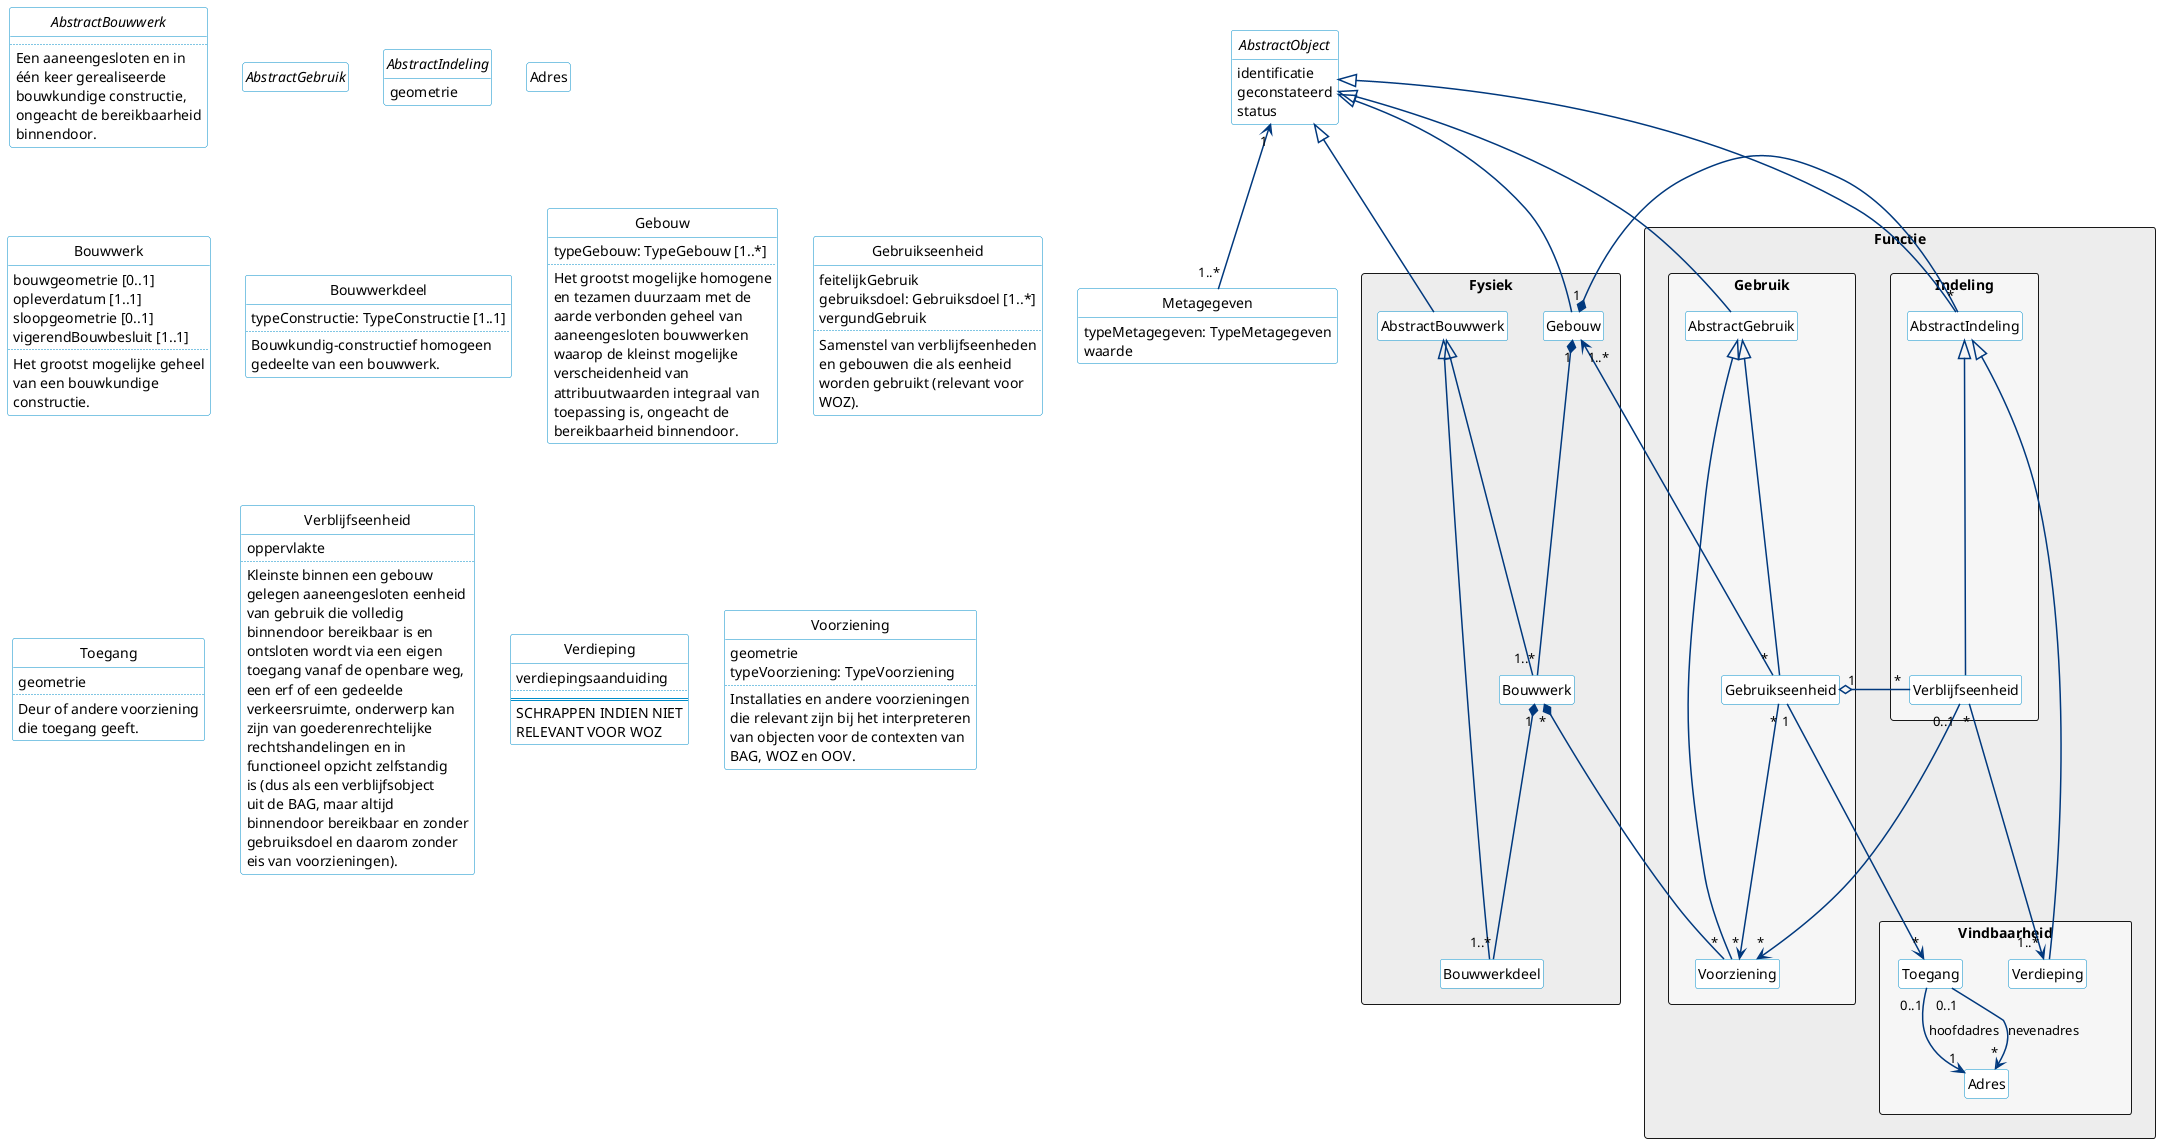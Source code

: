 @startuml

' skinparam linetype ortho
' skinparam linetype polyline

skinparam class {
    BackgroundColor #ffffff
    BorderColor #008dc9
    ArrowColor #00387d
    ArrowThickness 1.5
}

hide empty members

hide circle

hide stereotype

' hide AbstractObject

' hide AbstractBouwwerk

package "Fysiek" <<rectangle>> #ededed {
    AbstractBouwwerk <|-- Bouwwerk
    AbstractBouwwerk <|-- Bouwwerkdeel
    Gebouw "1" *-- "1..*" Bouwwerk
}

package "Functie" <<rectangle>> #ededed {
    package "Gebruik" <<rectangle>> #f6f6f6 {
        AbstractGebruik <|-- Gebruikseenheid
        AbstractGebruik <|-- Voorziening
        Gebruikseenheid "*" --> "*" Voorziening
    }
    package "Indeling" <<rectangle>> #f6f6f6 {
        AbstractIndeling <|-- Verblijfseenheid
    }
    package "Vindbaarheid" <<rectangle>> #f6f6f6 {
        class Adres {
        }
        class Toegang {
        }
        class Verdieping {
        }
    }
}

' package "Representatie" <<rectangle>> #ededed {
'     class AbstractRepresentatie {
'     }
'     class GebouwRepresentatie {
'     }
'     class GebruikseenheidRepresentatie {
'     }
' '     class VerblijfseenheidRepresentatie {
' '     }
' }

together {
    class AbstractObject
    class Metagegeven
}

' together {
'     class AbstractBouwwerk
'     class Bouwwerk
'     class Bouwwerkdeel
' }
'
' together {
'     class Gebruikseenheid
'     class Verblijfseenheid
' }
'
' together {
'     class Verblijfseenheid
'     class Verdieping
' }

AbstractObject <|-- AbstractBouwwerk
AbstractObject <|-- AbstractIndeling
AbstractObject <|-- Gebouw
AbstractObject <|-- AbstractGebruik
AbstractObject "1" <-- "1..*" Metagegeven
Bouwwerk "1" *-- "1..*" Bouwwerkdeel
Gebruikseenheid "*" --> "1..*" Gebouw
Gebruikseenheid "1" o-- "*" Verblijfseenheid
Bouwwerk "*" *-- "*" Voorziening
Verblijfseenheid "0..1" --> "*" Voorziening
Verblijfseenheid "*" --> "1..*" Verdieping
AbstractIndeling <|-- Verdieping
Gebouw "1" *-- "*" AbstractIndeling
Gebruikseenheid "1" --> "*" Toegang
Toegang "0..1" --> "1" Adres : hoofdadres
Toegang "0..1" --> "*" Adres : nevenadres
' Gebouw "1" <|-- "1..*" GebouwRepresentatie
' AbstractRepresentatie <|-- GebouwRepresentatie
' Gebruikseenheid "1" <|-- "1..*" GebruikseenheidRepresentatie
' AbstractRepresentatie <|-- GebruikseenheidRepresentatie
' ' Verblijfseenheid "1" <|-- "1..*" VerblijfseenheidRepresentatie
' ' AbstractRepresentatie <|-- VerblijfseenheidRepresentatie

abstract class AbstractBouwwerk << Objecttype >> {
..
    Een aaneengesloten en in
    één keer gerealiseerde
    bouwkundige constructie,
    ongeacht de bereikbaarheid
    binnendoor.
}

abstract class AbstractGebruik << Objecttype >> {
}

abstract class AbstractObject << Objecttype >> {
    identificatie
    geconstateerd
    status
}

abstract class AbstractIndeling << Objecttype >> {
    geometrie
}

class Adres << Objecttype >> {
}

class Bouwwerk << Objecttype >> {
    bouwgeometrie [0..1]
    opleverdatum [1..1]
    sloopgeometrie [0..1]
    vigerendBouwbesluit [1..1]
    ..
    Het grootst mogelijke geheel
    van een bouwkundige
    constructie.
}

class Bouwwerkdeel << Objecttype >> {
    typeConstructie: TypeConstructie [1..1]
    ..
    Bouwkundig-constructief homogeen
    gedeelte van een bouwwerk.
}

class Gebouw << Objecttype >> {
    typeGebouw: TypeGebouw [1..*]
    ..
    Het grootst mogelijke homogene
    en tezamen duurzaam met de
    aarde verbonden geheel van
    aaneengesloten bouwwerken
    waarop de kleinst mogelijke
    verscheidenheid van
    attribuutwaarden integraal van
    toepassing is, ongeacht de
    bereikbaarheid binnendoor.
}

class Gebruikseenheid << Objecttype >> {
    feitelijkGebruik
    gebruiksdoel: Gebruiksdoel [1..*]
    vergundGebruik
    ..
    Samenstel van verblijfseenheden
    en gebouwen die als eenheid
    worden gebruikt (relevant voor
    WOZ).
}

class Metagegeven << Objecttype >> {
    typeMetagegeven: TypeMetagegeven
    waarde
}

class Toegang << Objecttype >> {
    geometrie
    ..
    Deur of andere voorziening
    die toegang geeft.
}

class Verblijfseenheid << Objecttype >> {
    oppervlakte
    ..
    Kleinste binnen een gebouw
    gelegen aaneengesloten eenheid
    van gebruik die volledig
    binnendoor bereikbaar is en
    ontsloten wordt via een eigen
    toegang vanaf de openbare weg,
    een erf of een gedeelde
    verkeersruimte, onderwerp kan
    zijn van goederenrechtelijke
    rechtshandelingen en in
    functioneel opzicht zelfstandig
    is (dus als een verblijfsobject
    uit de BAG, maar altijd
    binnendoor bereikbaar en zonder
    gebruiksdoel en daarom zonder
    eis van voorzieningen).
}

' abstract class AbstractRepresentatie << Objecttype >> {
'     geometrie
'     levelOfDetail: LevelOfDetail [1..1]
'     schaal: Schaalbereik [1..1]
' }
'
' class GebouwRepresentatie << Objecttype >> {
'     ..
'     Authentieke gegeneraliseerde
'     representatie van een Gebouw.
' }
'
' ' class VerblijfseenheidRepresentatie << Objecttype >> {
' '     ..
' '     Authentieke gegeneraliseerde
' '     representatie van een
' '     Verblijfseenheid.
' ' }
'
' class GebruikseenheidRepresentatie << Objecttype >> {
'     ..
'     Authentieke gegeneraliseerde
'     representatie van een
'     Gebruikseenheid.
' }

class Verdieping << Objecttype >> <<Vrijwillig>> {
    verdiepingsaanduiding
    ..
    ==
    SCHRAPPEN INDIEN NIET
    RELEVANT VOOR WOZ
}

class Voorziening << Objecttype >> {
    geometrie
    typeVoorziening: TypeVoorziening
    ..
    Installaties en andere voorzieningen
    die relevant zijn bij het interpreteren
    van objecten voor de contexten van
    BAG, WOZ en OOV.
}

@enduml

